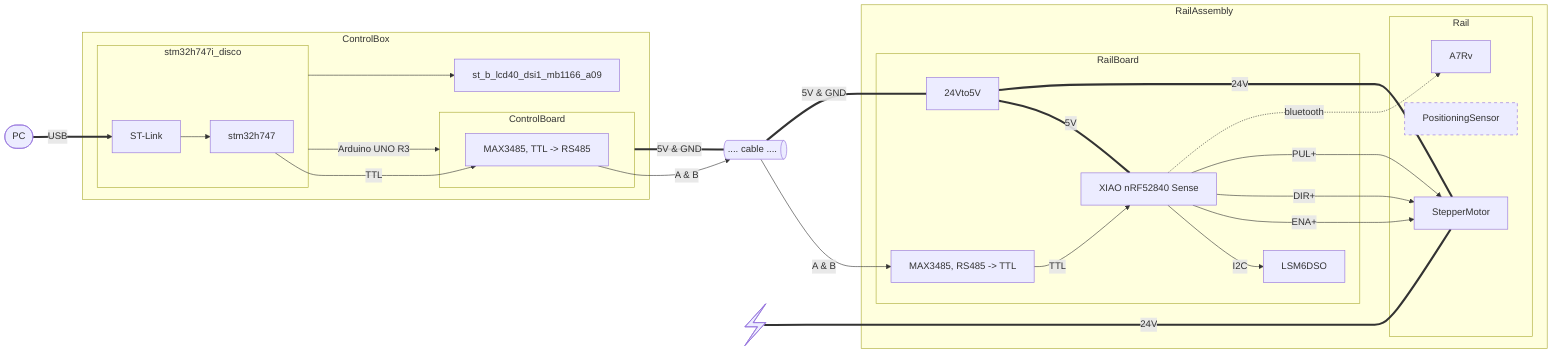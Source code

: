 ---
config:
---
flowchart LR;

  subgraph ControlBox
    direction LR 
    subgraph stm32h747i_disco
      MCU_Left@{ label: "stm32h747" }
      ST-Link --> MCU_Left
    end
    subgraph ControlBoard
      MAX3485_Left@{ label: "MAX3485, TTL -> RS485" };
      MCU_Left --->|TTL| MAX3485_Left
    end
    stm32h747i_disco -->|Arduino UNO R3| ControlBoard
    DISPLAY@{ label: "st_b_lcd40_dsi1_mb1166_a09" }
    stm32h747i_disco ---> DISPLAY
  end

  PC([PC])
  PC ==>|USB| ST-Link

  subgraph RailAssembly
    subgraph RailBoard
      direction TB 
      24Vto5V
      MAX3485_Right@{ label: "MAX3485, RS485 -> TTL" }
      MCU_Right@{ label: "XIAO nRF52840 Sense" }
      IMU@{label: "LSM6DSO"}
      MCU_Right -->|I2C| IMU
      MAX3485_Right -->|TTL| MCU_Right
      24Vto5V ===|5V| MCU_Right
    end
    subgraph Rail
      StepperMotor
      PositioningSensor
      Camera@{label: "A7Rv"}
    end

    24Vto5V =====|24V| StepperMotor
    MCU_Right    -->|ENA+| StepperMotor
    MCU_Right    -->|DIR+| StepperMotor
    MCU_Right    -->|PUL+| StepperMotor
  end

  cable@{ shape: das, label: ".... cable ...." }

  MAX3485_Left -->|A & B| cable
  cable -->|A & B| MAX3485_Right

  cable ===|5V & GND| 24Vto5V
  ControlBoard ===|5V & GND| cable

  24V@{ shape: bolt }
  24V ======|24V| StepperMotor
  MCU_Right-. bluetooth .->Camera

  style PositioningSensor stroke-dasharray: 5 5
